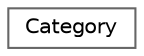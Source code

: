 digraph "Graphical Class Hierarchy"
{
 // LATEX_PDF_SIZE
  bgcolor="transparent";
  edge [fontname=Helvetica,fontsize=10,labelfontname=Helvetica,labelfontsize=10];
  node [fontname=Helvetica,fontsize=10,shape=box,height=0.2,width=0.4];
  rankdir="LR";
  Node0 [id="Node000000",label="Category",height=0.2,width=0.4,color="grey40", fillcolor="white", style="filled",URL="$class_category.html",tooltip="Represents a category that holds a collection of expenses."];
}
